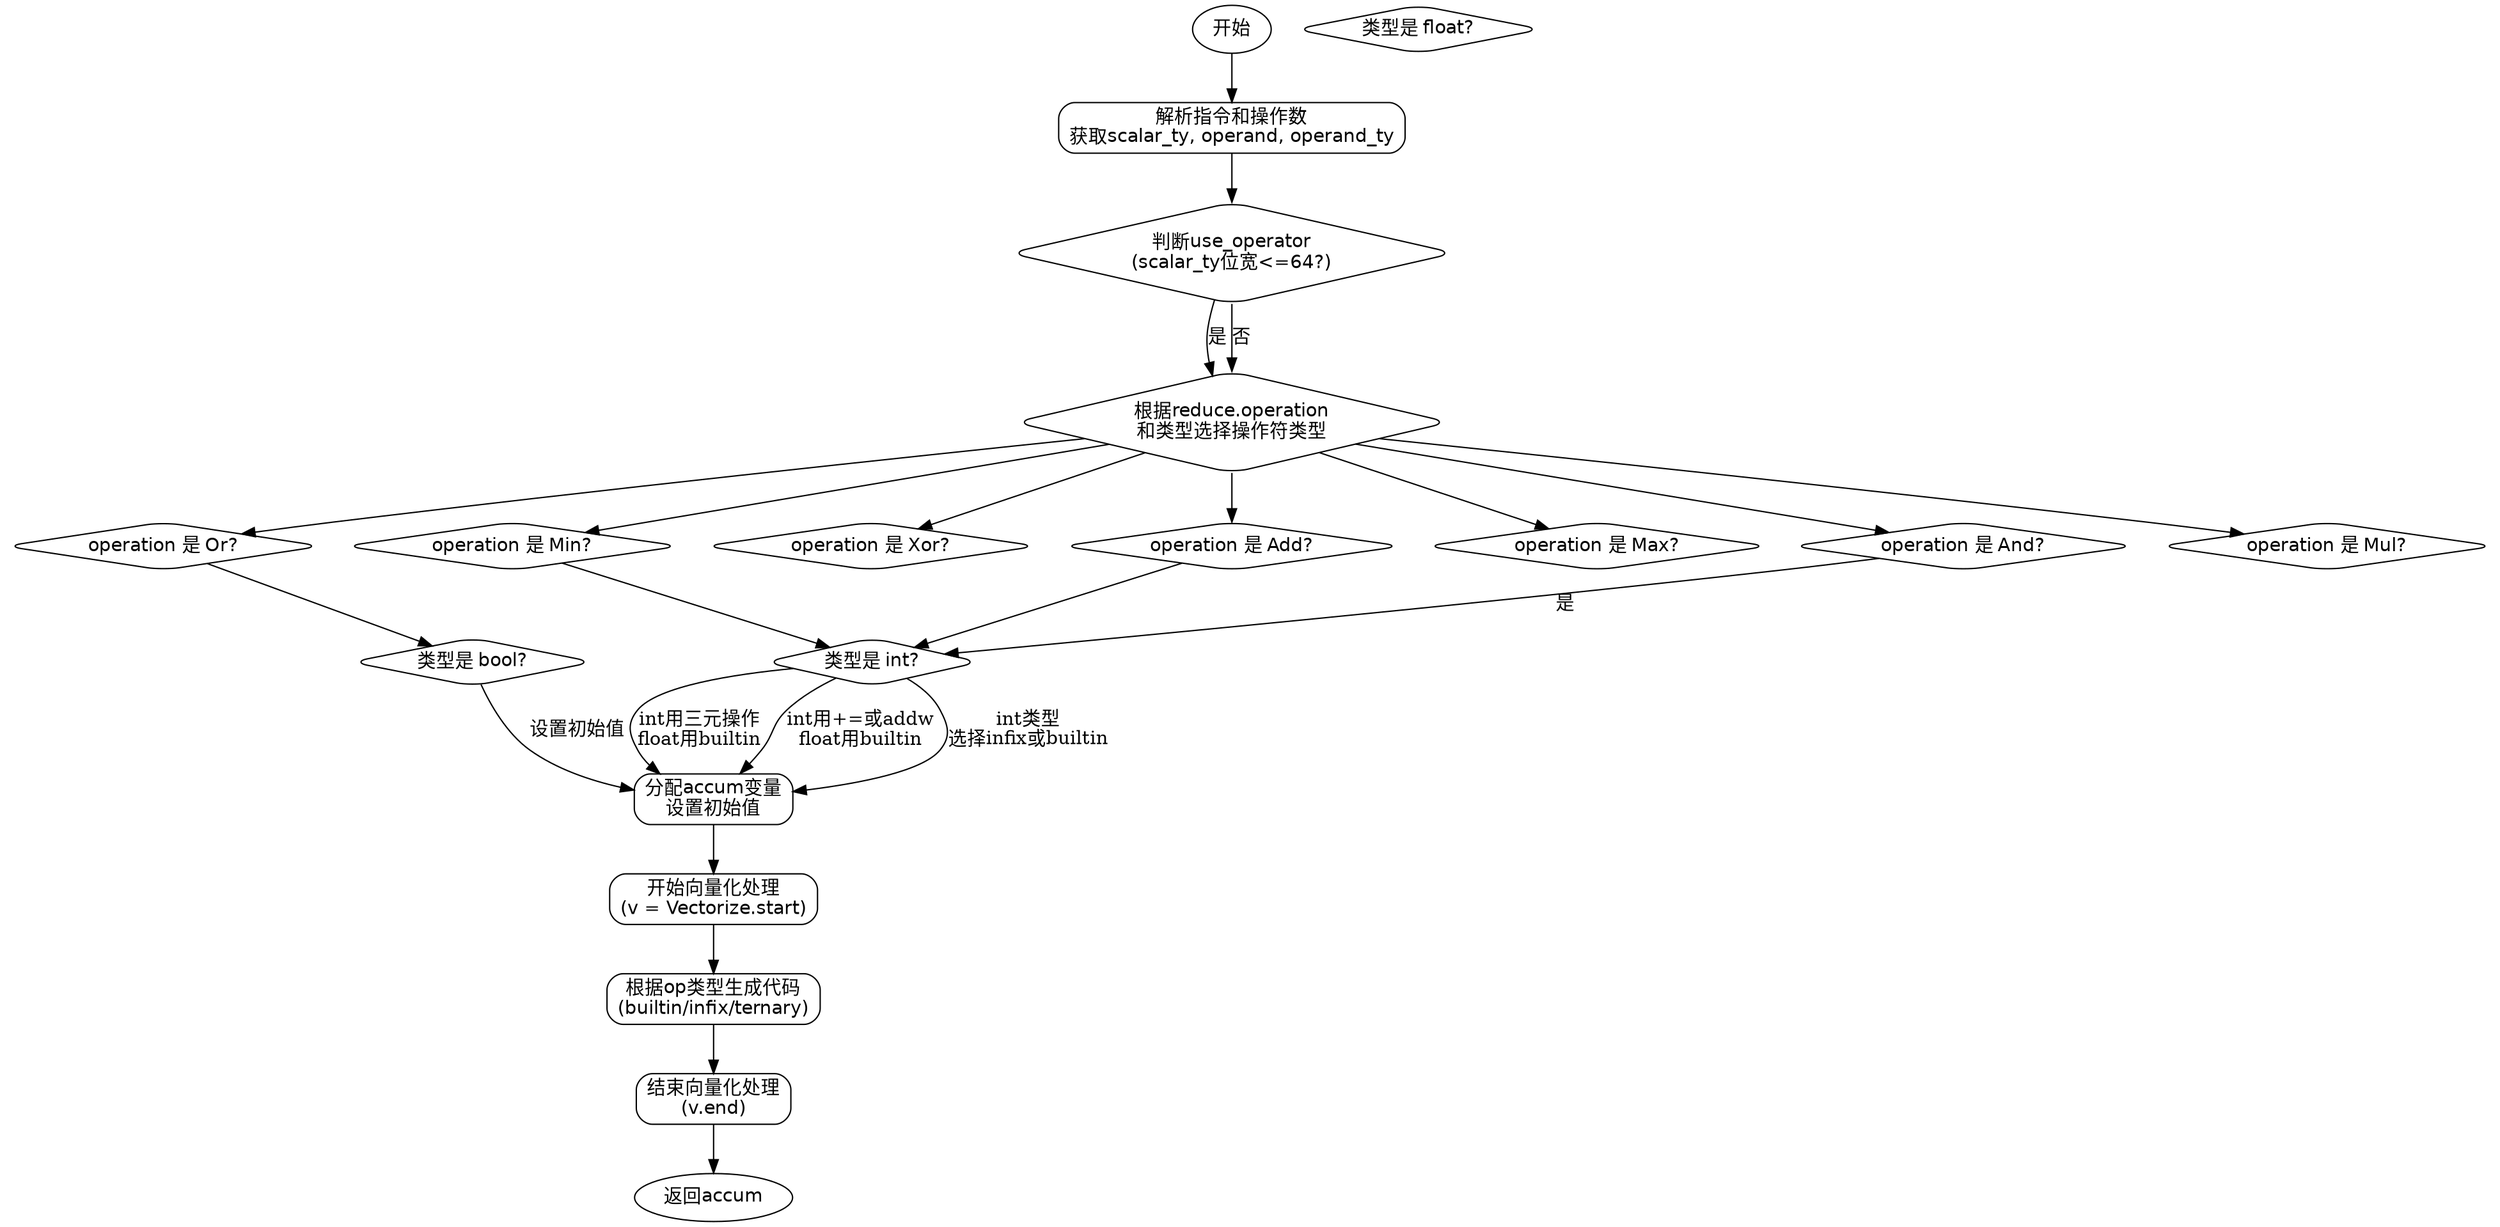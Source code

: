 
digraph flowchart {
    node [fontname="Helvetica", shape=rect, style=rounded];

    start [label="开始", shape=ellipse];
    resolve_inst [label="解析指令和操作数\n获取scalar_ty, operand, operand_ty"];
    determine_use_op [label="判断use_operator\n(scalar_ty位宽<=64?)", shape=diamond];
    select_op [label="根据reduce.operation\n和类型选择操作符类型", shape=diamond];
    init_accum [label="分配accum变量\n设置初始值"];
    vectorize_start [label="开始向量化处理\n(v = Vectorize.start)"];
    generate_code [label="根据op类型生成代码\n(builtin/infix/ternary)"];
    vectorize_end [label="结束向量化处理\n(v.end)"];
    return_accum [label="返回accum", shape=ellipse];

    // 条件分支节点
    op_and [label="operation 是 And?", shape=diamond];
    op_or [label="operation 是 Or?", shape=diamond];
    op_xor [label="operation 是 Xor?", shape=diamond];
    op_min [label="operation 是 Min?", shape=diamond];
    op_max [label="operation 是 Max?", shape=diamond];
    op_add [label="operation 是 Add?", shape=diamond];
    op_mul [label="operation 是 Mul?", shape=diamond];
    
    // 类型判断分支
    tag_int [label="类型是 int?", shape=diamond];
    tag_float [label="类型是 float?", shape=diamond];
    tag_bool [label="类型是 bool?", shape=diamond];

    start -> resolve_inst;
    resolve_inst -> determine_use_op;

    // use_operator判断
    determine_use_op -> select_op [label="是"];
    determine_use_op -> select_op [label="否"];

    // 主操作选择分支
    select_op -> op_and;
    select_op -> op_or;
    select_op -> op_xor;
    select_op -> op_min;
    select_op -> op_max;
    select_op -> op_add;
    select_op -> op_mul;

    // And分支
    op_and -> tag_int [label="是"];
    tag_int -> init_accum [label="int类型\n选择infix或builtin"];
    
    // Or/Xor分支类似处理
    op_or -> tag_bool;
    tag_bool -> init_accum [label="设置初始值"];

    // Min/Max分支
    op_min -> tag_int;
    tag_int -> init_accum [label="int用三元操作\nfloat用builtin"];

    // Add/Mul分支
    op_add -> tag_int;
    tag_int -> init_accum [label="int用+=或addw\nfloat用builtin"];

    // 公共流程
    init_accum -> vectorize_start;
    vectorize_start -> generate_code;
    generate_code -> vectorize_end;
    vectorize_end -> return_accum;
}
